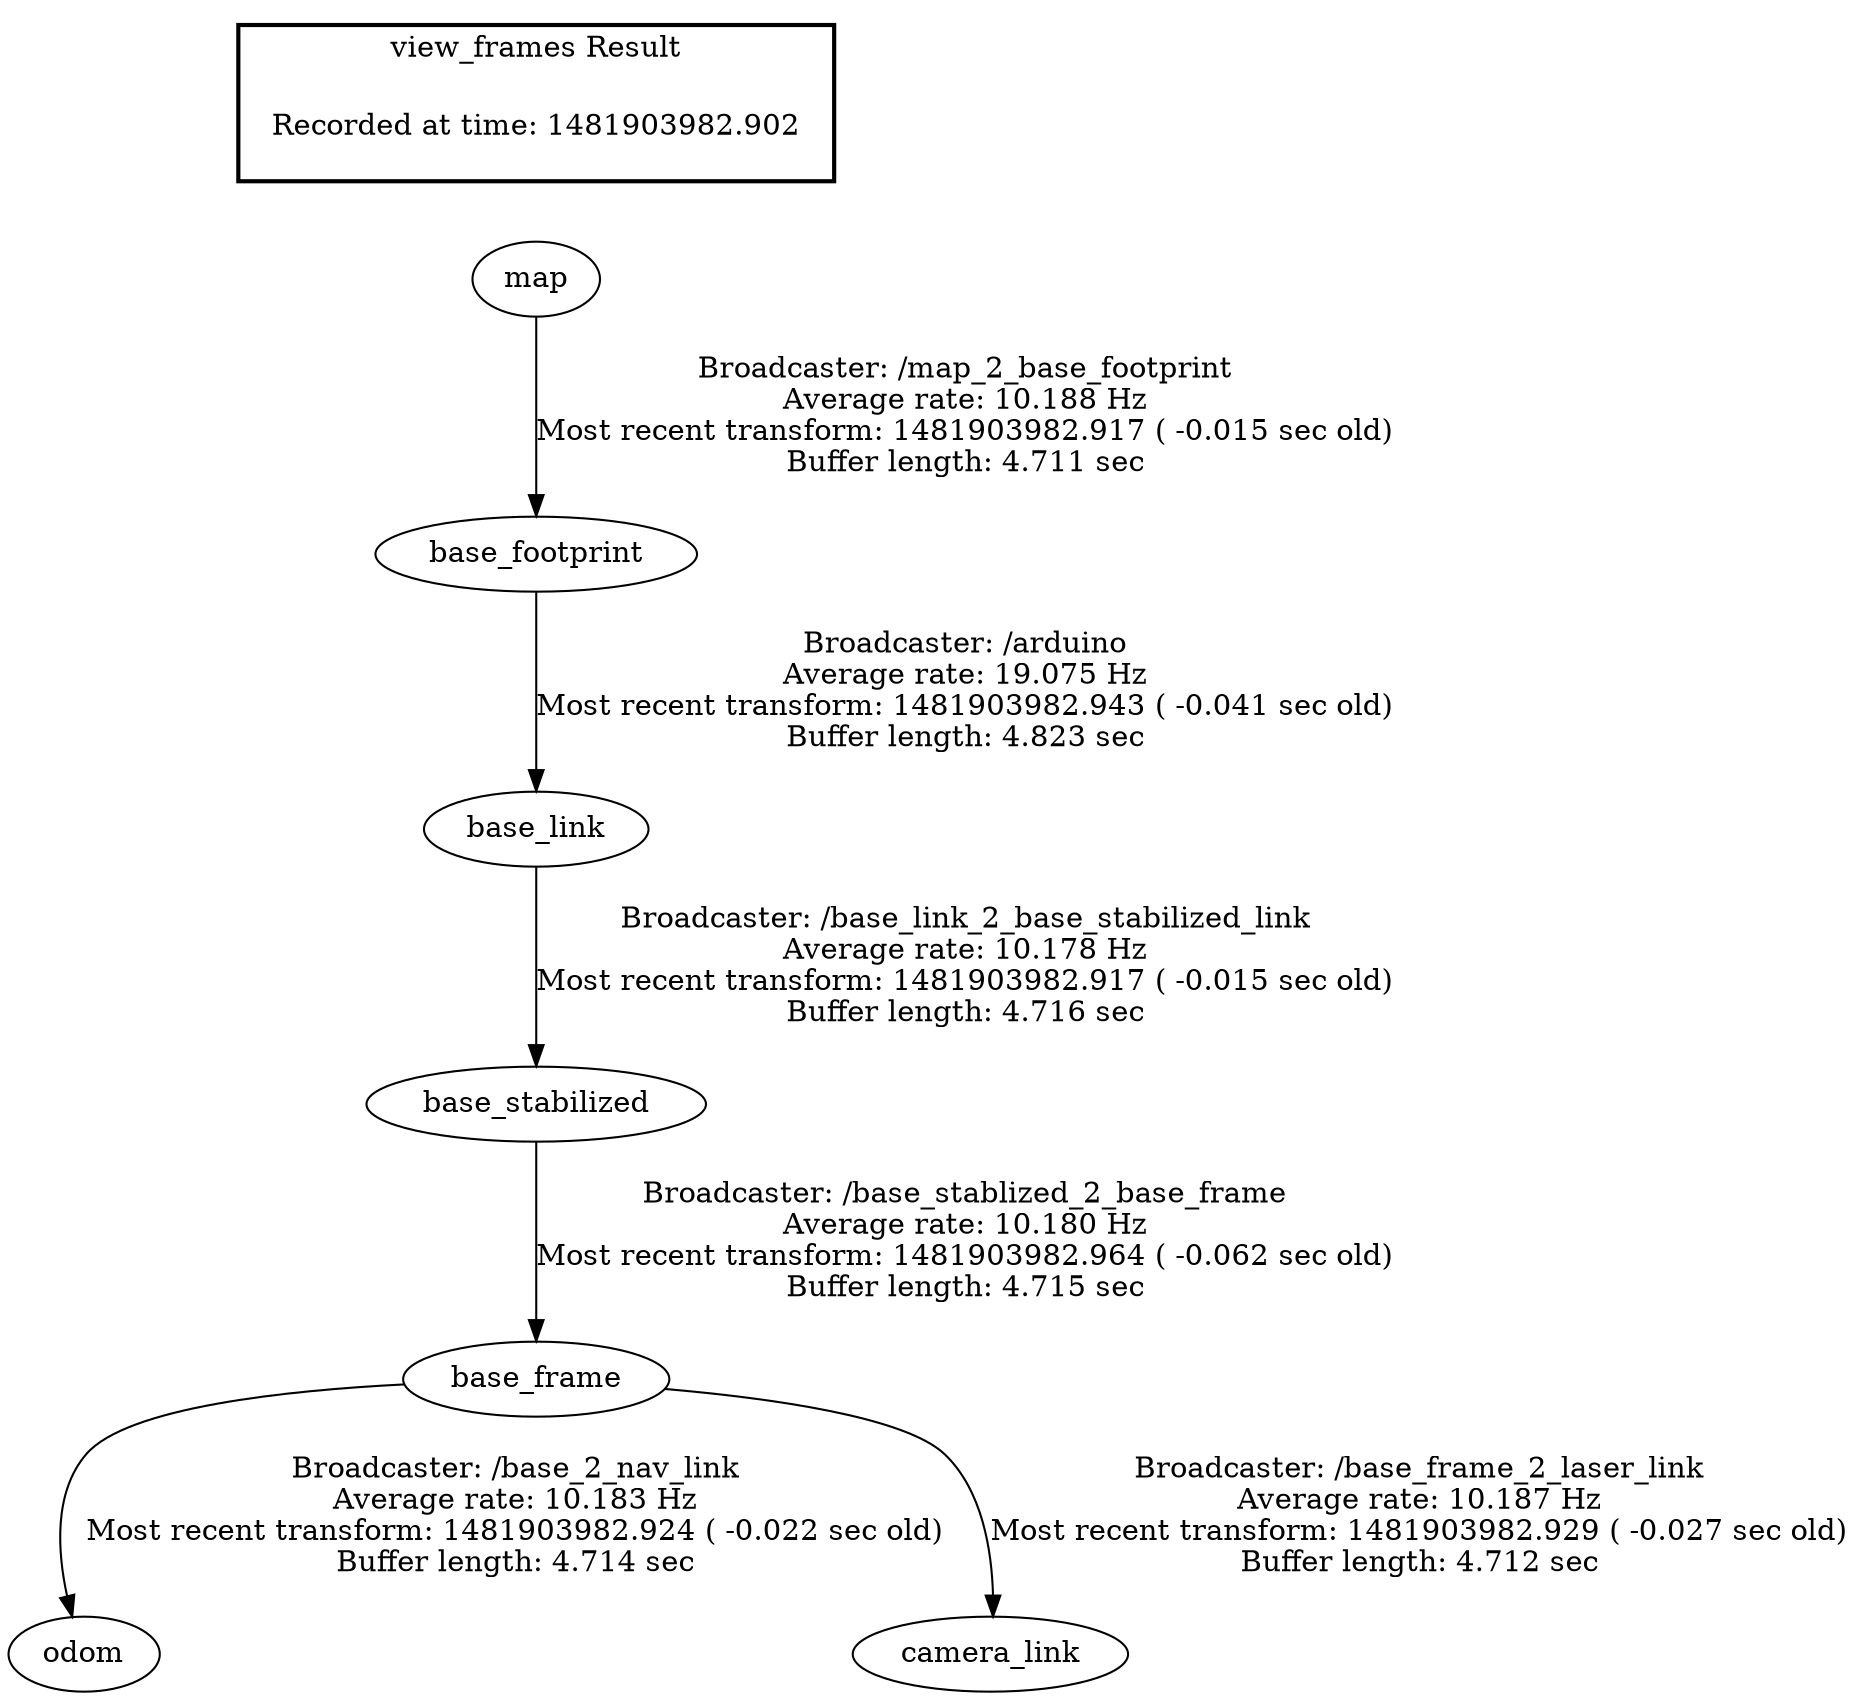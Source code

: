 digraph G {
"base_link" -> "base_stabilized"[label="Broadcaster: /base_link_2_base_stabilized_link\nAverage rate: 10.178 Hz\nMost recent transform: 1481903982.917 ( -0.015 sec old)\nBuffer length: 4.716 sec\n"];
"base_footprint" -> "base_link"[label="Broadcaster: /arduino\nAverage rate: 19.075 Hz\nMost recent transform: 1481903982.943 ( -0.041 sec old)\nBuffer length: 4.823 sec\n"];
"map" -> "base_footprint"[label="Broadcaster: /map_2_base_footprint\nAverage rate: 10.188 Hz\nMost recent transform: 1481903982.917 ( -0.015 sec old)\nBuffer length: 4.711 sec\n"];
"base_frame" -> "odom"[label="Broadcaster: /base_2_nav_link\nAverage rate: 10.183 Hz\nMost recent transform: 1481903982.924 ( -0.022 sec old)\nBuffer length: 4.714 sec\n"];
"base_stabilized" -> "base_frame"[label="Broadcaster: /base_stablized_2_base_frame\nAverage rate: 10.180 Hz\nMost recent transform: 1481903982.964 ( -0.062 sec old)\nBuffer length: 4.715 sec\n"];
"base_frame" -> "camera_link"[label="Broadcaster: /base_frame_2_laser_link\nAverage rate: 10.187 Hz\nMost recent transform: 1481903982.929 ( -0.027 sec old)\nBuffer length: 4.712 sec\n"];
edge [style=invis];
 subgraph cluster_legend { style=bold; color=black; label ="view_frames Result";
"Recorded at time: 1481903982.902"[ shape=plaintext ] ;
 }->"map";
}